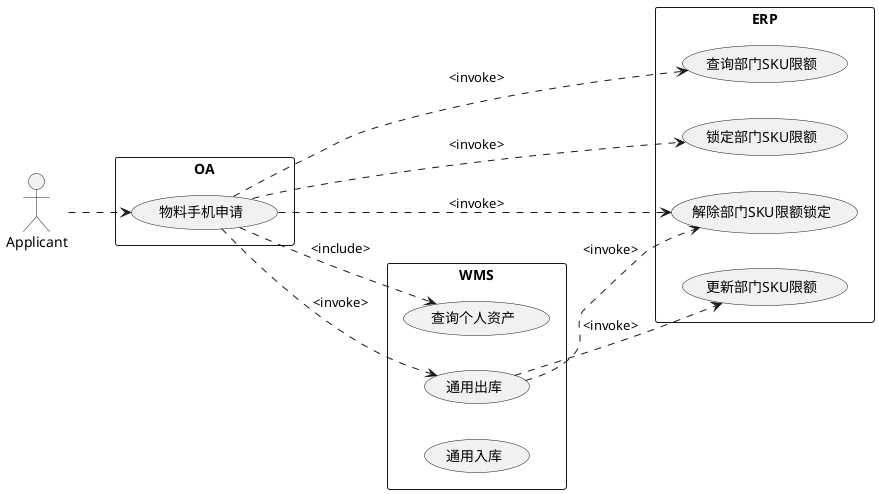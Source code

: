@startuml
left to right direction
actor Applicant

rectangle OA {
    (物料手机申请)
}

rectangle ERP {
    (查询部门SKU限额)
    (锁定部门SKU限额)
    (更新部门SKU限额)
    (解除部门SKU限额锁定)
}
rectangle WMS {
    (查询个人资产)
    (通用出库)
    (通用入库)
}
Applicant ..>(物料手机申请)
(物料手机申请) ..>(查询个人资产):<include>
(物料手机申请)..>(查询部门SKU限额):<invoke>
(物料手机申请)..>(锁定部门SKU限额):<invoke>
(物料手机申请)..>(解除部门SKU限额锁定):<invoke>
(物料手机申请)..>(通用出库):<invoke>
(通用出库)..>(解除部门SKU限额锁定):<invoke>
(通用出库)..>(更新部门SKU限额):<invoke>
@enduml